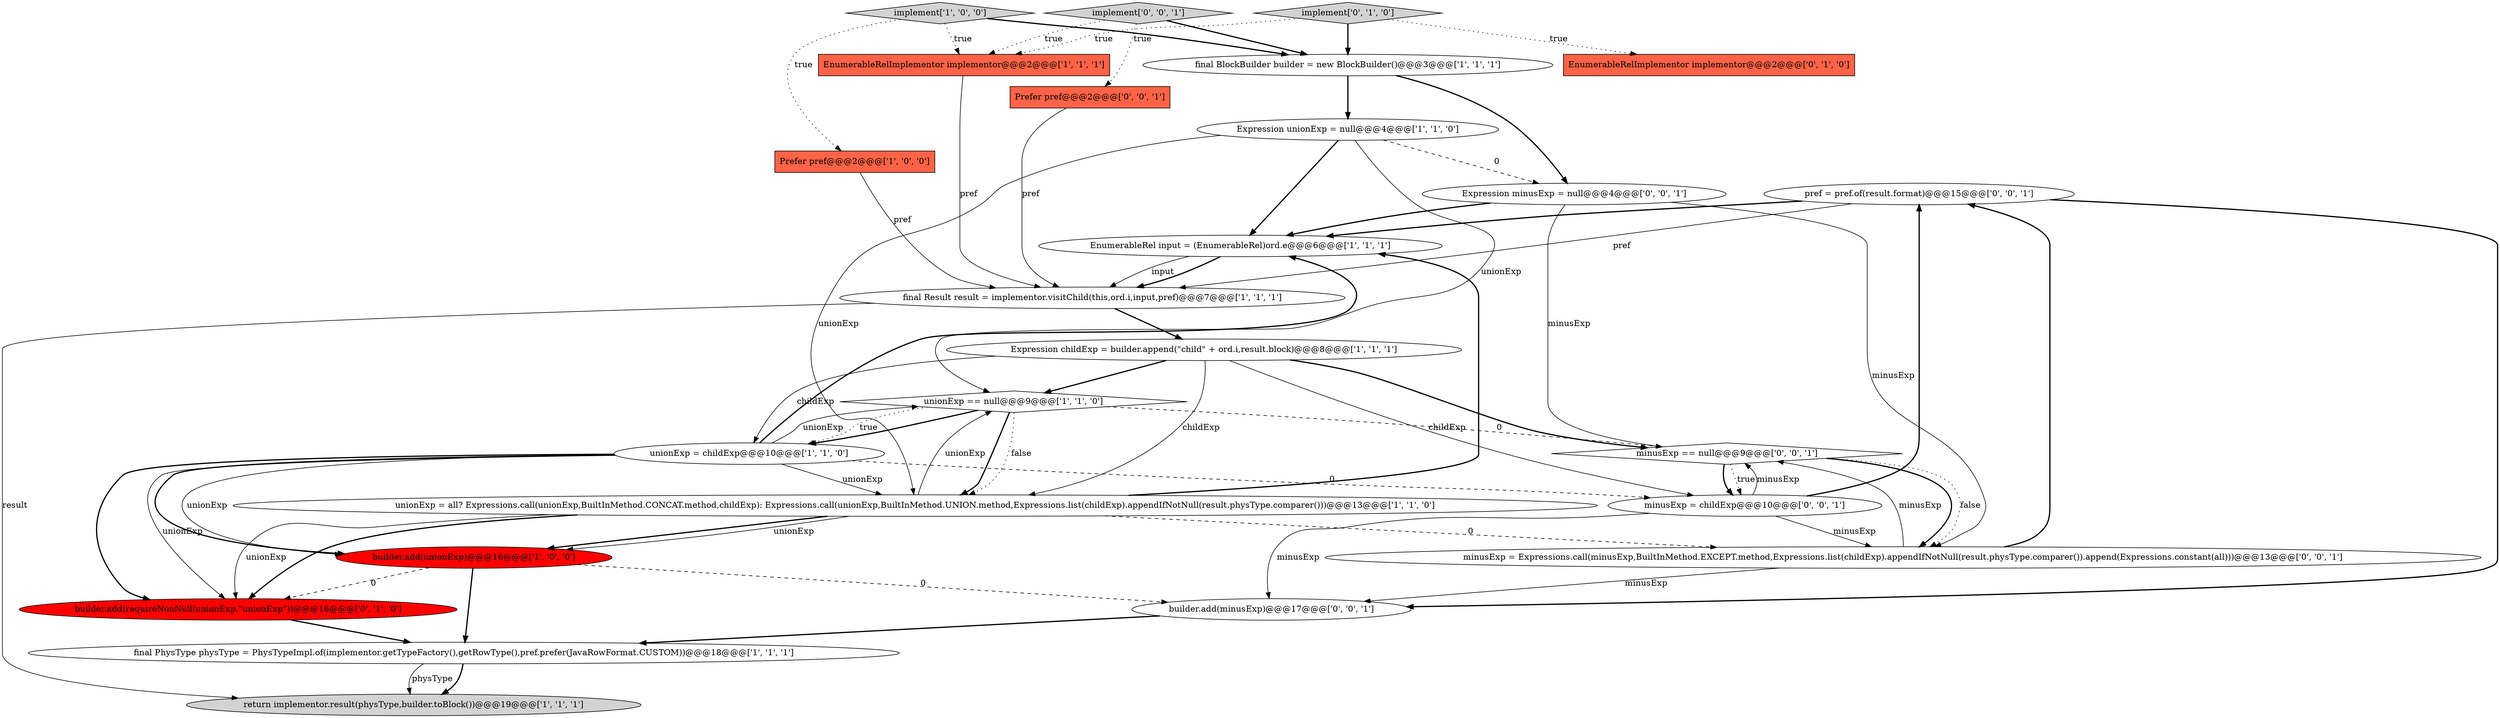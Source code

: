 digraph {
24 [style = filled, label = "pref = pref.of(result.format)@@@15@@@['0', '0', '1']", fillcolor = white, shape = ellipse image = "AAA0AAABBB3BBB"];
8 [style = filled, label = "EnumerableRel input = (EnumerableRel)ord.e@@@6@@@['1', '1', '1']", fillcolor = white, shape = ellipse image = "AAA0AAABBB1BBB"];
19 [style = filled, label = "implement['0', '0', '1']", fillcolor = lightgray, shape = diamond image = "AAA0AAABBB3BBB"];
0 [style = filled, label = "unionExp == null@@@9@@@['1', '1', '0']", fillcolor = white, shape = diamond image = "AAA0AAABBB1BBB"];
22 [style = filled, label = "minusExp == null@@@9@@@['0', '0', '1']", fillcolor = white, shape = diamond image = "AAA0AAABBB3BBB"];
12 [style = filled, label = "unionExp = all? Expressions.call(unionExp,BuiltInMethod.CONCAT.method,childExp): Expressions.call(unionExp,BuiltInMethod.UNION.method,Expressions.list(childExp).appendIfNotNull(result.physType.comparer()))@@@13@@@['1', '1', '0']", fillcolor = white, shape = ellipse image = "AAA0AAABBB1BBB"];
17 [style = filled, label = "minusExp = childExp@@@10@@@['0', '0', '1']", fillcolor = white, shape = ellipse image = "AAA0AAABBB3BBB"];
20 [style = filled, label = "Prefer pref@@@2@@@['0', '0', '1']", fillcolor = tomato, shape = box image = "AAA0AAABBB3BBB"];
3 [style = filled, label = "return implementor.result(physType,builder.toBlock())@@@19@@@['1', '1', '1']", fillcolor = lightgray, shape = ellipse image = "AAA0AAABBB1BBB"];
10 [style = filled, label = "builder.add(unionExp)@@@16@@@['1', '0', '0']", fillcolor = red, shape = ellipse image = "AAA1AAABBB1BBB"];
18 [style = filled, label = "builder.add(minusExp)@@@17@@@['0', '0', '1']", fillcolor = white, shape = ellipse image = "AAA0AAABBB3BBB"];
1 [style = filled, label = "final Result result = implementor.visitChild(this,ord.i,input,pref)@@@7@@@['1', '1', '1']", fillcolor = white, shape = ellipse image = "AAA0AAABBB1BBB"];
23 [style = filled, label = "minusExp = Expressions.call(minusExp,BuiltInMethod.EXCEPT.method,Expressions.list(childExp).appendIfNotNull(result.physType.comparer()).append(Expressions.constant(all)))@@@13@@@['0', '0', '1']", fillcolor = white, shape = ellipse image = "AAA0AAABBB3BBB"];
5 [style = filled, label = "unionExp = childExp@@@10@@@['1', '1', '0']", fillcolor = white, shape = ellipse image = "AAA0AAABBB1BBB"];
2 [style = filled, label = "implement['1', '0', '0']", fillcolor = lightgray, shape = diamond image = "AAA0AAABBB1BBB"];
6 [style = filled, label = "Prefer pref@@@2@@@['1', '0', '0']", fillcolor = tomato, shape = box image = "AAA0AAABBB1BBB"];
9 [style = filled, label = "Expression childExp = builder.append(\"child\" + ord.i,result.block)@@@8@@@['1', '1', '1']", fillcolor = white, shape = ellipse image = "AAA0AAABBB1BBB"];
4 [style = filled, label = "final BlockBuilder builder = new BlockBuilder()@@@3@@@['1', '1', '1']", fillcolor = white, shape = ellipse image = "AAA0AAABBB1BBB"];
14 [style = filled, label = "builder.add(requireNonNull(unionExp,\"unionExp\"))@@@16@@@['0', '1', '0']", fillcolor = red, shape = ellipse image = "AAA1AAABBB2BBB"];
15 [style = filled, label = "implement['0', '1', '0']", fillcolor = lightgray, shape = diamond image = "AAA0AAABBB2BBB"];
21 [style = filled, label = "Expression minusExp = null@@@4@@@['0', '0', '1']", fillcolor = white, shape = ellipse image = "AAA0AAABBB3BBB"];
7 [style = filled, label = "Expression unionExp = null@@@4@@@['1', '1', '0']", fillcolor = white, shape = ellipse image = "AAA0AAABBB1BBB"];
16 [style = filled, label = "EnumerableRelImplementor implementor@@@2@@@['0', '1', '0']", fillcolor = tomato, shape = box image = "AAA0AAABBB2BBB"];
11 [style = filled, label = "final PhysType physType = PhysTypeImpl.of(implementor.getTypeFactory(),getRowType(),pref.prefer(JavaRowFormat.CUSTOM))@@@18@@@['1', '1', '1']", fillcolor = white, shape = ellipse image = "AAA0AAABBB1BBB"];
13 [style = filled, label = "EnumerableRelImplementor implementor@@@2@@@['1', '1', '1']", fillcolor = tomato, shape = box image = "AAA0AAABBB1BBB"];
9->12 [style = solid, label="childExp"];
9->22 [style = bold, label=""];
9->17 [style = solid, label="childExp"];
5->8 [style = bold, label=""];
5->10 [style = bold, label=""];
7->21 [style = dashed, label="0"];
0->5 [style = dotted, label="true"];
12->23 [style = dashed, label="0"];
9->0 [style = bold, label=""];
19->20 [style = dotted, label="true"];
17->18 [style = solid, label="minusExp"];
0->12 [style = bold, label=""];
1->3 [style = solid, label="result"];
18->11 [style = bold, label=""];
21->8 [style = bold, label=""];
24->1 [style = solid, label="pref"];
4->21 [style = bold, label=""];
6->1 [style = solid, label="pref"];
5->10 [style = solid, label="unionExp"];
19->13 [style = dotted, label="true"];
5->14 [style = bold, label=""];
15->16 [style = dotted, label="true"];
7->8 [style = bold, label=""];
2->4 [style = bold, label=""];
22->23 [style = bold, label=""];
24->18 [style = bold, label=""];
0->22 [style = dashed, label="0"];
20->1 [style = solid, label="pref"];
4->7 [style = bold, label=""];
1->9 [style = bold, label=""];
5->14 [style = solid, label="unionExp"];
23->22 [style = solid, label="minusExp"];
15->13 [style = dotted, label="true"];
8->1 [style = solid, label="input"];
10->18 [style = dashed, label="0"];
7->12 [style = solid, label="unionExp"];
8->1 [style = bold, label=""];
13->1 [style = solid, label="pref"];
23->24 [style = bold, label=""];
12->10 [style = bold, label=""];
17->24 [style = bold, label=""];
5->17 [style = dashed, label="0"];
21->23 [style = solid, label="minusExp"];
12->0 [style = solid, label="unionExp"];
23->18 [style = solid, label="minusExp"];
12->10 [style = solid, label="unionExp"];
11->3 [style = bold, label=""];
2->6 [style = dotted, label="true"];
11->3 [style = solid, label="physType"];
9->5 [style = solid, label="childExp"];
5->12 [style = solid, label="unionExp"];
12->8 [style = bold, label=""];
7->0 [style = solid, label="unionExp"];
5->0 [style = solid, label="unionExp"];
12->14 [style = bold, label=""];
15->4 [style = bold, label=""];
22->23 [style = dotted, label="false"];
22->17 [style = bold, label=""];
0->12 [style = dotted, label="false"];
22->17 [style = dotted, label="true"];
19->4 [style = bold, label=""];
17->22 [style = solid, label="minusExp"];
24->8 [style = bold, label=""];
17->23 [style = solid, label="minusExp"];
12->14 [style = solid, label="unionExp"];
14->11 [style = bold, label=""];
10->14 [style = dashed, label="0"];
2->13 [style = dotted, label="true"];
0->5 [style = bold, label=""];
10->11 [style = bold, label=""];
21->22 [style = solid, label="minusExp"];
}
